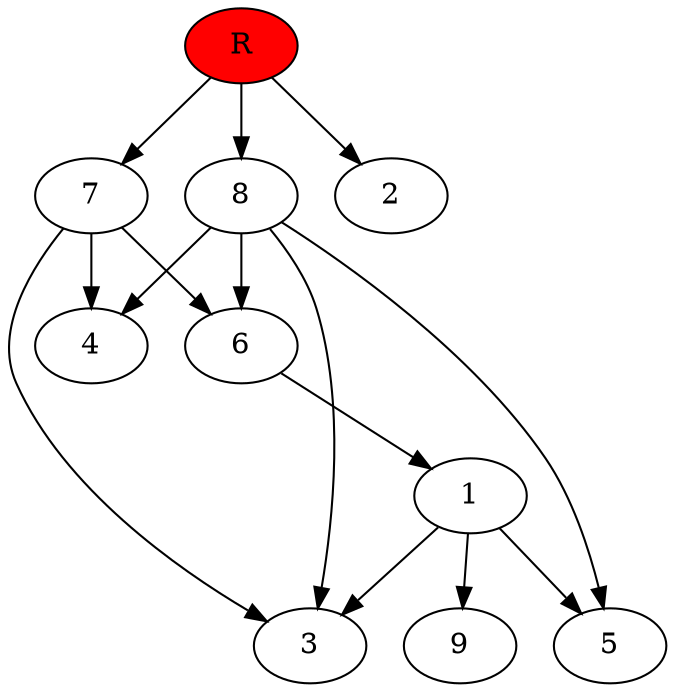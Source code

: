 digraph prb21808 {
	1
	2
	3
	4
	5
	6
	7
	8
	R [fillcolor="#ff0000" style=filled]
	1 -> 3
	1 -> 5
	1 -> 9
	6 -> 1
	7 -> 3
	7 -> 4
	7 -> 6
	8 -> 3
	8 -> 4
	8 -> 5
	8 -> 6
	R -> 2
	R -> 7
	R -> 8
}

